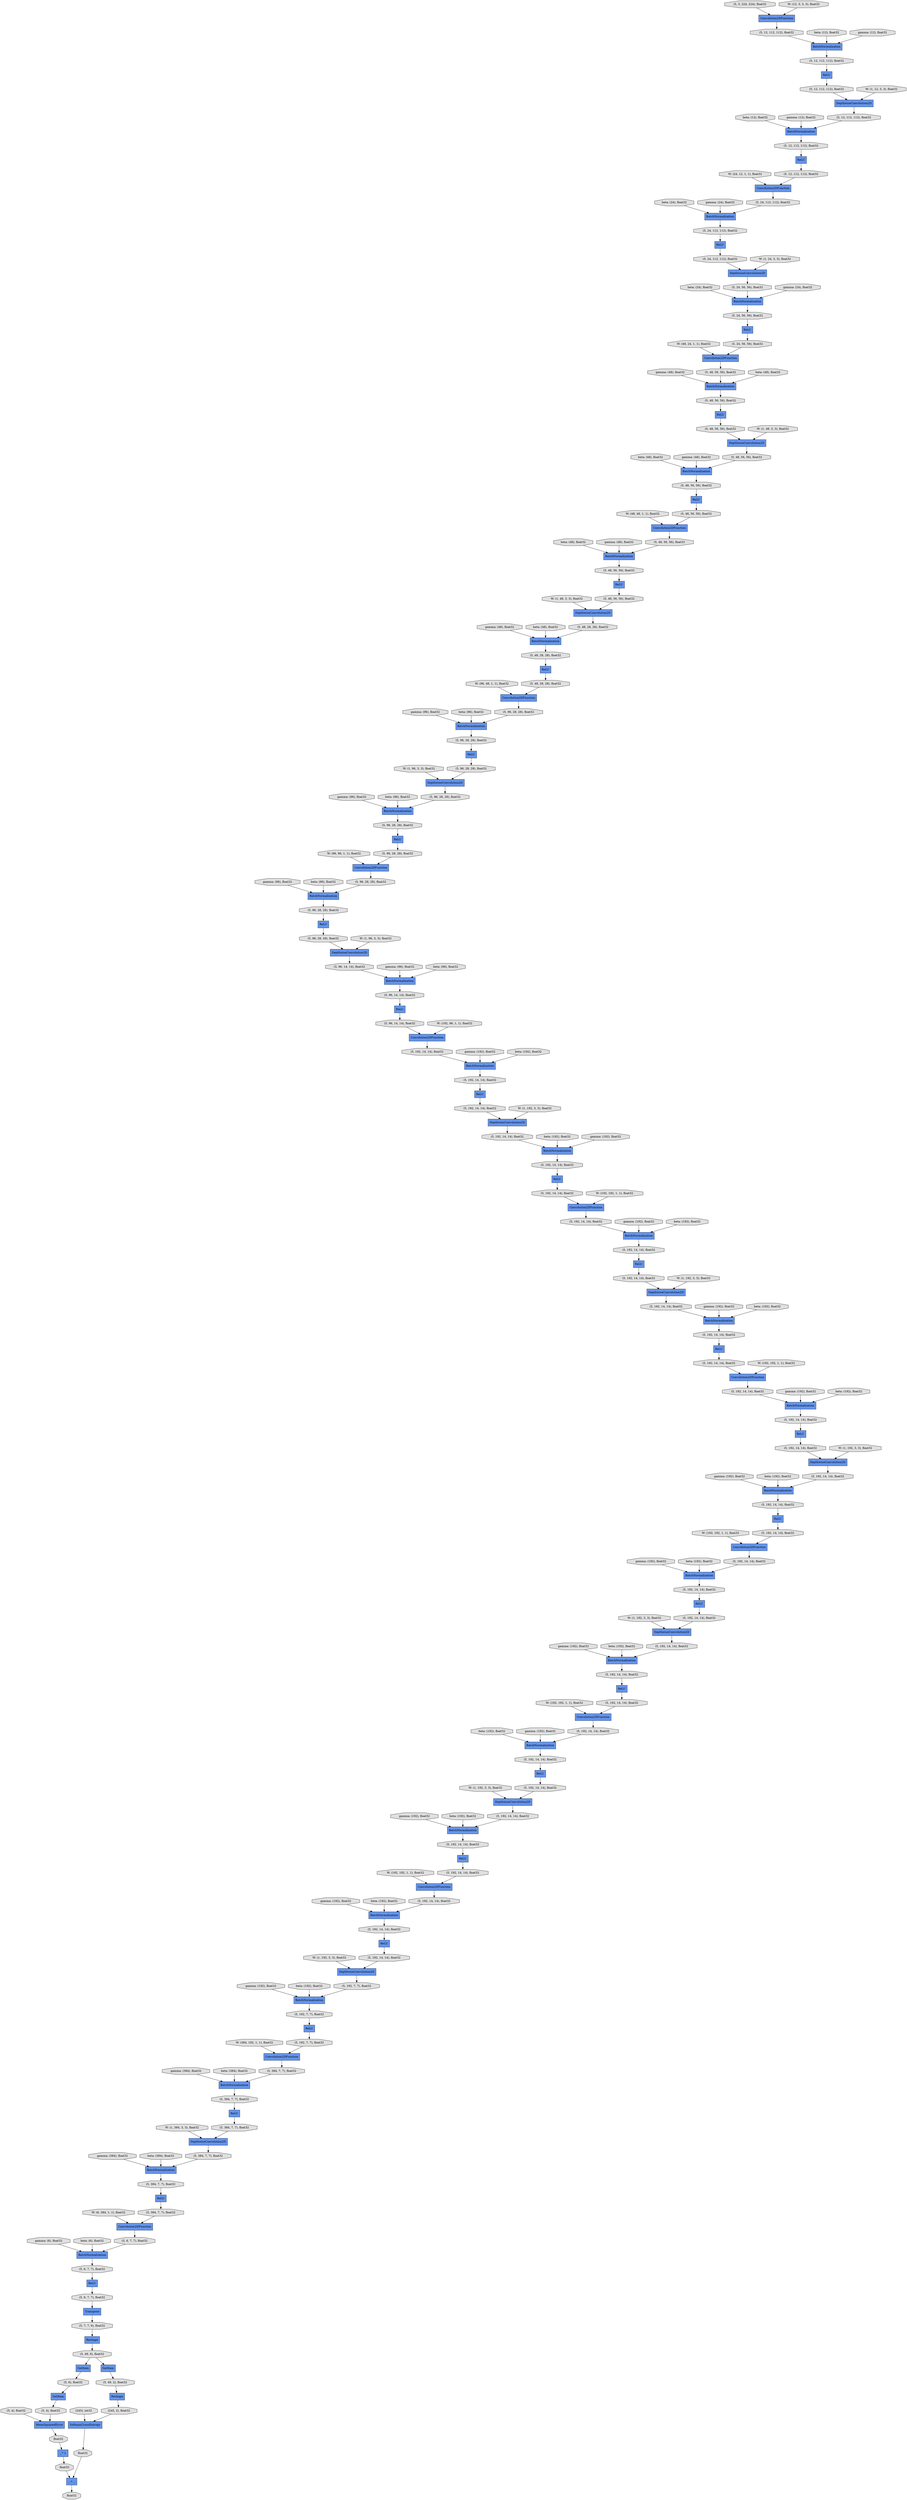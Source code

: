 digraph graphname{rankdir=TB;139784001298504 [shape="octagon",style="filled",label="(5, 49, 6), float32",fillcolor="#E0E0E0"];139784001298560 [shape="record",style="filled",label="GetItem",fillcolor="#6495ED"];139784092123264 [shape="octagon",style="filled",label="beta: (192), float32",fillcolor="#E0E0E0"];139784092483768 [shape="octagon",style="filled",label="beta: (48), float32",fillcolor="#E0E0E0"];139784001298672 [shape="record",style="filled",label="Reshape",fillcolor="#6495ED"];139784091549992 [shape="octagon",style="filled",label="(5, 96, 28, 28), float32",fillcolor="#E0E0E0"];139784092631392 [shape="octagon",style="filled",label="gamma: (192), float32",fillcolor="#E0E0E0"];139784001298896 [shape="octagon",style="filled",label="(5, 49, 2), float32",fillcolor="#E0E0E0"];139784092123600 [shape="octagon",style="filled",label="W: (1, 192, 3, 3), float32",fillcolor="#E0E0E0"];139784092484104 [shape="octagon",style="filled",label="W: (1, 48, 3, 3), float32",fillcolor="#E0E0E0"];139784091550272 [shape="octagon",style="filled",label="(5, 96, 14, 14), float32",fillcolor="#E0E0E0"];139784091550328 [shape="record",style="filled",label="ReLU",fillcolor="#6495ED"];139784001299120 [shape="record",style="filled",label="SoftmaxCrossEntropy",fillcolor="#6495ED"];139784092631784 [shape="octagon",style="filled",label="beta: (192), float32",fillcolor="#E0E0E0"];139784001299232 [shape="octagon",style="filled",label="(245, 2), float32",fillcolor="#E0E0E0"];139784091550496 [shape="octagon",style="filled",label="(5, 96, 14, 14), float32",fillcolor="#E0E0E0"];139784091550552 [shape="record",style="filled",label="Convolution2DFunction",fillcolor="#6495ED"];139784092124048 [shape="octagon",style="filled",label="gamma: (192), float32",fillcolor="#E0E0E0"];139784001299400 [shape="octagon",style="filled",label="(245), int32",fillcolor="#E0E0E0"];139784092484552 [shape="octagon",style="filled",label="gamma: (48), float32",fillcolor="#E0E0E0"];139784092632064 [shape="octagon",style="filled",label="W: (192, 192, 1, 1), float32",fillcolor="#E0E0E0"];139784091550832 [shape="record",style="filled",label="DepthwiseConvolution2D",fillcolor="#6495ED"];139784091393944 [shape="record",style="filled",label="BatchNormalization",fillcolor="#6495ED"];139784091550944 [shape="octagon",style="filled",label="(5, 96, 14, 14), float32",fillcolor="#E0E0E0"];139784092124440 [shape="octagon",style="filled",label="beta: (192), float32",fillcolor="#E0E0E0"];139784092484944 [shape="octagon",style="filled",label="beta: (48), float32",fillcolor="#E0E0E0"];139784092632512 [shape="octagon",style="filled",label="gamma: (192), float32",fillcolor="#E0E0E0"];139784091551168 [shape="octagon",style="filled",label="(5, 192, 14, 14), float32",fillcolor="#E0E0E0"];139784001300016 [shape="octagon",style="filled",label="float32",fillcolor="#E0E0E0"];139784092124720 [shape="octagon",style="filled",label="W: (192, 192, 1, 1), float32",fillcolor="#E0E0E0"];139784091551280 [shape="octagon",style="filled",label="(5, 192, 14, 14), float32",fillcolor="#E0E0E0"];139784091551336 [shape="record",style="filled",label="ReLU",fillcolor="#6495ED"];139784092485224 [shape="octagon",style="filled",label="W: (96, 48, 1, 1), float32",fillcolor="#E0E0E0"];139784091551392 [shape="record",style="filled",label="BatchNormalization",fillcolor="#6495ED"];139784092632904 [shape="octagon",style="filled",label="beta: (192), float32",fillcolor="#E0E0E0"];139784092125168 [shape="octagon",style="filled",label="gamma: (192), float32",fillcolor="#E0E0E0"];139784170522608 [shape="record",style="filled",label="GetItem",fillcolor="#6495ED"];139784092485672 [shape="octagon",style="filled",label="gamma: (96), float32",fillcolor="#E0E0E0"];139784092633240 [shape="octagon",style="filled",label="W: (1, 192, 3, 3), float32",fillcolor="#E0E0E0"];139784091551896 [shape="octagon",style="filled",label="(5, 192, 14, 14), float32",fillcolor="#E0E0E0"];139784091552008 [shape="record",style="filled",label="BatchNormalization",fillcolor="#6495ED"];139784092125560 [shape="octagon",style="filled",label="beta: (192), float32",fillcolor="#E0E0E0"];139784001300912 [shape="record",style="filled",label="GetItem",fillcolor="#6495ED"];139784092486064 [shape="octagon",style="filled",label="beta: (96), float32",fillcolor="#E0E0E0"];139784091552232 [shape="octagon",style="filled",label="(5, 192, 14, 14), float32",fillcolor="#E0E0E0"];139784091552288 [shape="record",style="filled",label="ReLU",fillcolor="#6495ED"];139784092633688 [shape="octagon",style="filled",label="gamma: (192), float32",fillcolor="#E0E0E0"];139784001301192 [shape="octagon",style="filled",label="(5, 6), float32",fillcolor="#E0E0E0"];139784092125896 [shape="octagon",style="filled",label="W: (1, 192, 3, 3), float32",fillcolor="#E0E0E0"];139784091552456 [shape="octagon",style="filled",label="(5, 192, 14, 14), float32",fillcolor="#E0E0E0"];139784091552512 [shape="record",style="filled",label="Convolution2DFunction",fillcolor="#6495ED"];139784092486400 [shape="octagon",style="filled",label="W: (1, 96, 3, 3), float32",fillcolor="#E0E0E0"];139784001301472 [shape="octagon",style="filled",label="(5, 4), float32",fillcolor="#E0E0E0"];139784092634080 [shape="octagon",style="filled",label="beta: (192), float32",fillcolor="#E0E0E0"];139784001301528 [shape="record",style="filled",label="_ * 1",fillcolor="#6495ED"];139784091552792 [shape="record",style="filled",label="DepthwiseConvolution2D",fillcolor="#6495ED"];139784001301584 [shape="octagon",style="filled",label="(5, 4), float32",fillcolor="#E0E0E0"];139784001301640 [shape="record",style="filled",label="MeanSquaredError",fillcolor="#6495ED"];139784092126344 [shape="octagon",style="filled",label="gamma: (192), float32",fillcolor="#E0E0E0"];139784091552904 [shape="octagon",style="filled",label="(5, 192, 14, 14), float32",fillcolor="#E0E0E0"];139784092486848 [shape="octagon",style="filled",label="gamma: (96), float32",fillcolor="#E0E0E0"];139784092634360 [shape="octagon",style="filled",label="W: (192, 192, 1, 1), float32",fillcolor="#E0E0E0"];139784001301864 [shape="octagon",style="filled",label="float32",fillcolor="#E0E0E0"];139784091553128 [shape="octagon",style="filled",label="(5, 192, 14, 14), float32",fillcolor="#E0E0E0"];139784092126736 [shape="octagon",style="filled",label="beta: (192), float32",fillcolor="#E0E0E0"];139784091553296 [shape="octagon",style="filled",label="(5, 192, 14, 14), float32",fillcolor="#E0E0E0"];139784091553352 [shape="record",style="filled",label="ReLU",fillcolor="#6495ED"];139784092487240 [shape="octagon",style="filled",label="beta: (96), float32",fillcolor="#E0E0E0"];139784091553408 [shape="record",style="filled",label="BatchNormalization",fillcolor="#6495ED"];139784001302200 [shape="octagon",style="filled",label="float32",fillcolor="#E0E0E0"];139784092634808 [shape="octagon",style="filled",label="gamma: (192), float32",fillcolor="#E0E0E0"];139784001302256 [shape="record",style="filled",label="_ + _",fillcolor="#6495ED"];139784091553520 [shape="record",style="filled",label="BatchNormalization",fillcolor="#6495ED"];139784092127016 [shape="octagon",style="filled",label="W: (384, 192, 1, 1), float32",fillcolor="#E0E0E0"];139784092487520 [shape="octagon",style="filled",label="W: (96, 96, 1, 1), float32",fillcolor="#E0E0E0"];139784001302480 [shape="octagon",style="filled",label="float32",fillcolor="#E0E0E0"];139784001245256 [shape="octagon",style="filled",label="(5, 192, 14, 14), float32",fillcolor="#E0E0E0"];139784091512904 [shape="record",style="filled",label="BatchNormalization",fillcolor="#6495ED"];139784092733568 [shape="octagon",style="filled",label="W: (48, 24, 1, 1), float32",fillcolor="#E0E0E0"];139784001245368 [shape="record",style="filled",label="BatchNormalization",fillcolor="#6495ED"];139784091562168 [shape="octagon",style="filled",label="(5, 192, 14, 14), float32",fillcolor="#E0E0E0"];139784092610744 [shape="octagon",style="filled",label="beta: (192), float32",fillcolor="#E0E0E0"];139784091492248 [shape="record",style="filled",label="BatchNormalization",fillcolor="#6495ED"];139784001270000 [shape="octagon",style="filled",label="(5, 192, 7, 7), float32",fillcolor="#E0E0E0"];139784092143912 [shape="octagon",style="filled",label="gamma: (384), float32",fillcolor="#E0E0E0"];139784001270056 [shape="record",style="filled",label="ReLU",fillcolor="#6495ED"];139784092733736 [shape="octagon",style="filled",label="gamma: (48), float32",fillcolor="#E0E0E0"];139784092397920 [shape="octagon",style="filled",label="gamma: (96), float32",fillcolor="#E0E0E0"];139784091390304 [shape="record",style="filled",label="BatchNormalization",fillcolor="#6495ED"];139784001245592 [shape="octagon",style="filled",label="(5, 192, 14, 14), float32",fillcolor="#E0E0E0"];139784091390360 [shape="octagon",style="filled",label="(5, 3, 224, 224), float32",fillcolor="#E0E0E0"];139784001270224 [shape="octagon",style="filled",label="(5, 192, 7, 7), float32",fillcolor="#E0E0E0"];139784001245648 [shape="record",style="filled",label="ReLU",fillcolor="#6495ED"];139784091562448 [shape="octagon",style="filled",label="(5, 192, 14, 14), float32",fillcolor="#E0E0E0"];139784001270280 [shape="record",style="filled",label="Convolution2DFunction",fillcolor="#6495ED"];139784091562504 [shape="record",style="filled",label="ReLU",fillcolor="#6495ED"];139784092611024 [shape="octagon",style="filled",label="W: (192, 192, 1, 1), float32",fillcolor="#E0E0E0"];139784091513296 [shape="octagon",style="filled",label="(5, 48, 56, 56), float32",fillcolor="#E0E0E0"];139784092733904 [shape="octagon",style="filled",label="beta: (48), float32",fillcolor="#E0E0E0"];139784091488720 [shape="octagon",style="filled",label="(5, 24, 112, 112), float32",fillcolor="#E0E0E0"];139784091390528 [shape="record",style="filled",label="DepthwiseConvolution2D",fillcolor="#6495ED"];139784001245816 [shape="octagon",style="filled",label="(5, 192, 14, 14), float32",fillcolor="#E0E0E0"];139784091488888 [shape="record",style="filled",label="BatchNormalization",fillcolor="#6495ED"];139784092144304 [shape="octagon",style="filled",label="beta: (384), float32",fillcolor="#E0E0E0"];139784001245872 [shape="record",style="filled",label="Convolution2DFunction",fillcolor="#6495ED"];139784091562672 [shape="octagon",style="filled",label="(5, 192, 14, 14), float32",fillcolor="#E0E0E0"];139784091562728 [shape="record",style="filled",label="Convolution2DFunction",fillcolor="#6495ED"];139784092398312 [shape="octagon",style="filled",label="beta: (96), float32",fillcolor="#E0E0E0"];139784091513576 [shape="octagon",style="filled",label="(5, 48, 28, 28), float32",fillcolor="#E0E0E0"];139784092734184 [shape="octagon",style="filled",label="beta: (24), float32",fillcolor="#E0E0E0"];139784001270560 [shape="record",style="filled",label="DepthwiseConvolution2D",fillcolor="#6495ED"];139784091513632 [shape="record",style="filled",label="ReLU",fillcolor="#6495ED"];139784091390640 [shape="record",style="filled",label="ReLU",fillcolor="#6495ED"];139784091489112 [shape="octagon",style="filled",label="(5, 24, 56, 56), float32",fillcolor="#E0E0E0"];139784091390696 [shape="octagon",style="filled",label="(5, 12, 112, 112), float32",fillcolor="#E0E0E0"];139784091391424 [shape="octagon",style="filled",label="(5, 12, 112, 112), float32",fillcolor="#E0E0E0"];139784001270672 [shape="octagon",style="filled",label="(5, 192, 7, 7), float32",fillcolor="#E0E0E0"];139784092611472 [shape="octagon",style="filled",label="gamma: (192), float32",fillcolor="#E0E0E0"];139784091489168 [shape="record",style="filled",label="ReLU",fillcolor="#6495ED"];139784001246152 [shape="record",style="filled",label="DepthwiseConvolution2D",fillcolor="#6495ED"];139784091513800 [shape="octagon",style="filled",label="(5, 48, 28, 28), float32",fillcolor="#E0E0E0"];139784092652432 [shape="octagon",style="filled",label="W: (24, 12, 1, 1), float32",fillcolor="#E0E0E0"];139784092144640 [shape="octagon",style="filled",label="W: (1, 384, 3, 3), float32",fillcolor="#E0E0E0"];139784091563008 [shape="record",style="filled",label="DepthwiseConvolution2D",fillcolor="#6495ED"];139784091513856 [shape="record",style="filled",label="Convolution2DFunction",fillcolor="#6495ED"];139784001246264 [shape="octagon",style="filled",label="(5, 192, 14, 14), float32",fillcolor="#E0E0E0"];139784092398648 [shape="octagon",style="filled",label="W: (1, 96, 3, 3), float32",fillcolor="#E0E0E0"];139784091489336 [shape="octagon",style="filled",label="(5, 24, 56, 56), float32",fillcolor="#E0E0E0"];139784091390976 [shape="octagon",style="filled",label="(5, 12, 112, 112), float32",fillcolor="#E0E0E0"];139784001270896 [shape="octagon",style="filled",label="(5, 384, 7, 7), float32",fillcolor="#E0E0E0"];139784091563120 [shape="octagon",style="filled",label="(5, 192, 14, 14), float32",fillcolor="#E0E0E0"];139784091489392 [shape="record",style="filled",label="Convolution2DFunction",fillcolor="#6495ED"];139784092734632 [shape="octagon",style="filled",label="gamma: (24), float32",fillcolor="#E0E0E0"];139784001271064 [shape="octagon",style="filled",label="(5, 384, 7, 7), float32",fillcolor="#E0E0E0"];139784001246488 [shape="octagon",style="filled",label="(5, 192, 14, 14), float32",fillcolor="#E0E0E0"];139784092611864 [shape="octagon",style="filled",label="beta: (192), float32",fillcolor="#E0E0E0"];139784091514136 [shape="record",style="filled",label="DepthwiseConvolution2D",fillcolor="#6495ED"];139784001271120 [shape="record",style="filled",label="ReLU",fillcolor="#6495ED"];139784091563344 [shape="octagon",style="filled",label="(5, 192, 14, 14), float32",fillcolor="#E0E0E0"];139784001271176 [shape="record",style="filled",label="BatchNormalization",fillcolor="#6495ED"];139784091514248 [shape="octagon",style="filled",label="(5, 48, 28, 28), float32",fillcolor="#E0E0E0"];139784092734856 [shape="octagon",style="filled",label="gamma: (48), float32",fillcolor="#E0E0E0"];139784091489672 [shape="record",style="filled",label="DepthwiseConvolution2D",fillcolor="#6495ED"];139784092145088 [shape="octagon",style="filled",label="gamma: (384), float32",fillcolor="#E0E0E0"];139784001246656 [shape="octagon",style="filled",label="(5, 192, 14, 14), float32",fillcolor="#E0E0E0"];139784091563456 [shape="octagon",style="filled",label="(5, 192, 14, 14), float32",fillcolor="#E0E0E0"];139784001271288 [shape="record",style="filled",label="BatchNormalization",fillcolor="#6495ED"];139784001246712 [shape="record",style="filled",label="ReLU",fillcolor="#6495ED"];139784091563512 [shape="record",style="filled",label="ReLU",fillcolor="#6495ED"];139784092399096 [shape="octagon",style="filled",label="gamma: (96), float32",fillcolor="#E0E0E0"];139784001246768 [shape="record",style="filled",label="BatchNormalization",fillcolor="#6495ED"];139784091563568 [shape="record",style="filled",label="BatchNormalization",fillcolor="#6495ED"];139784091489784 [shape="octagon",style="filled",label="(5, 24, 56, 56), float32",fillcolor="#E0E0E0"];139784092612200 [shape="octagon",style="filled",label="W: (1, 192, 3, 3), float32",fillcolor="#E0E0E0"];139784091514472 [shape="octagon",style="filled",label="(5, 96, 28, 28), float32",fillcolor="#E0E0E0"];139784001246880 [shape="record",style="filled",label="BatchNormalization",fillcolor="#6495ED"];139784091514584 [shape="octagon",style="filled",label="(5, 96, 28, 28), float32",fillcolor="#E0E0E0"];139784091490008 [shape="octagon",style="filled",label="(5, 48, 56, 56), float32",fillcolor="#E0E0E0"];139784092718808 [shape="octagon",style="filled",label="beta: (12), float32",fillcolor="#E0E0E0"];139784001271568 [shape="record",style="filled",label="Transpose",fillcolor="#6495ED"];139784091514640 [shape="record",style="filled",label="ReLU",fillcolor="#6495ED"];139784092718864 [shape="octagon",style="filled",label="beta: (12), float32",fillcolor="#E0E0E0"];139784092145480 [shape="octagon",style="filled",label="beta: (384), float32",fillcolor="#E0E0E0"];139784091514696 [shape="record",style="filled",label="BatchNormalization",fillcolor="#6495ED"];139784091490120 [shape="octagon",style="filled",label="(5, 48, 56, 56), float32",fillcolor="#E0E0E0"];139784001271680 [shape="octagon",style="filled",label="(5, 384, 7, 7), float32",fillcolor="#E0E0E0"];139784092399488 [shape="octagon",style="filled",label="beta: (96), float32",fillcolor="#E0E0E0"];139784091490176 [shape="record",style="filled",label="ReLU",fillcolor="#6495ED"];139782591608760 [shape="octagon",style="filled",label="gamma: (48), float32",fillcolor="#E0E0E0"];139784091490232 [shape="record",style="filled",label="BatchNormalization",fillcolor="#6495ED"];139784092735472 [shape="octagon",style="filled",label="W: (1, 24, 3, 3), float32",fillcolor="#E0E0E0"];139784001247272 [shape="octagon",style="filled",label="(5, 192, 14, 14), float32",fillcolor="#E0E0E0"];139784091564072 [shape="octagon",style="filled",label="(5, 192, 14, 14), float32",fillcolor="#E0E0E0"];139784092612648 [shape="octagon",style="filled",label="gamma: (192), float32",fillcolor="#E0E0E0"];139784092145760 [shape="octagon",style="filled",label="W: (6, 384, 1, 1), float32",fillcolor="#E0E0E0"];139782591608928 [shape="octagon",style="filled",label="W: (48, 48, 1, 1), float32",fillcolor="#E0E0E0"];139784001271960 [shape="octagon",style="filled",label="(5, 384, 7, 7), float32",fillcolor="#E0E0E0"];139784091564184 [shape="record",style="filled",label="BatchNormalization",fillcolor="#6495ED"];139784092399768 [shape="octagon",style="filled",label="W: (192, 96, 1, 1), float32",fillcolor="#E0E0E0"];139784001272016 [shape="record",style="filled",label="ReLU",fillcolor="#6495ED"];139784092719312 [shape="octagon",style="filled",label="W: (1, 12, 3, 3), float32",fillcolor="#E0E0E0"];139784001247552 [shape="octagon",style="filled",label="(5, 192, 14, 14), float32",fillcolor="#E0E0E0"];139784091515200 [shape="octagon",style="filled",label="(5, 96, 28, 28), float32",fillcolor="#E0E0E0"];139784001272184 [shape="octagon",style="filled",label="(5, 384, 7, 7), float32",fillcolor="#E0E0E0"];139784001247608 [shape="record",style="filled",label="ReLU",fillcolor="#6495ED"];139784091564408 [shape="octagon",style="filled",label="(5, 192, 14, 14), float32",fillcolor="#E0E0E0"];139784001272240 [shape="record",style="filled",label="Convolution2DFunction",fillcolor="#6495ED"];139784091564464 [shape="record",style="filled",label="ReLU",fillcolor="#6495ED"];139784092613040 [shape="octagon",style="filled",label="beta: (192), float32",fillcolor="#E0E0E0"];139784091515312 [shape="record",style="filled",label="BatchNormalization",fillcolor="#6495ED"];139784091490736 [shape="octagon",style="filled",label="(5, 48, 56, 56), float32",fillcolor="#E0E0E0"];139784092146208 [shape="octagon",style="filled",label="gamma: (6), float32",fillcolor="#E0E0E0"];139784001247776 [shape="octagon",style="filled",label="(5, 192, 14, 14), float32",fillcolor="#E0E0E0"];139784091392544 [shape="record",style="filled",label="BatchNormalization",fillcolor="#6495ED"];139784001247832 [shape="record",style="filled",label="Convolution2DFunction",fillcolor="#6495ED"];139784091564632 [shape="octagon",style="filled",label="(5, 192, 14, 14), float32",fillcolor="#E0E0E0"];139784092400216 [shape="octagon",style="filled",label="gamma: (192), float32",fillcolor="#E0E0E0"];139784091490904 [shape="record",style="filled",label="BatchNormalization",fillcolor="#6495ED"];139784091564688 [shape="record",style="filled",label="Convolution2DFunction",fillcolor="#6495ED"];139784091515536 [shape="octagon",style="filled",label="(5, 96, 28, 28), float32",fillcolor="#E0E0E0"];139784092719648 [shape="octagon",style="filled",label="gamma: (12), float32",fillcolor="#E0E0E0"];139784092613320 [shape="octagon",style="filled",label="W: (192, 192, 1, 1), float32",fillcolor="#E0E0E0"];139784091515592 [shape="record",style="filled",label="ReLU",fillcolor="#6495ED"];139784091834968 [shape="record",style="filled",label="Convolution2DFunction",fillcolor="#6495ED"];139783444912896 [shape="octagon",style="filled",label="W: (12, 3, 3, 3), float32",fillcolor="#E0E0E0"];139784001272632 [shape="octagon",style="filled",label="(5, 384, 7, 7), float32",fillcolor="#E0E0E0"];139784091491128 [shape="octagon",style="filled",label="(5, 48, 56, 56), float32",fillcolor="#E0E0E0"];139784091392824 [shape="octagon",style="filled",label="(5, 12, 112, 112), float32",fillcolor="#E0E0E0"];139784001248112 [shape="record",style="filled",label="DepthwiseConvolution2D",fillcolor="#6495ED"];139784091515760 [shape="octagon",style="filled",label="(5, 96, 28, 28), float32",fillcolor="#E0E0E0"];139784091491184 [shape="record",style="filled",label="ReLU",fillcolor="#6495ED"];139784092146600 [shape="octagon",style="filled",label="beta: (6), float32",fillcolor="#E0E0E0"];139784091564968 [shape="record",style="filled",label="DepthwiseConvolution2D",fillcolor="#6495ED"];139784091515816 [shape="record",style="filled",label="Convolution2DFunction",fillcolor="#6495ED"];139784091392880 [shape="record",style="filled",label="ReLU",fillcolor="#6495ED"];139784001248224 [shape="octagon",style="filled",label="(5, 192, 14, 14), float32",fillcolor="#E0E0E0"];139784092400608 [shape="octagon",style="filled",label="beta: (192), float32",fillcolor="#E0E0E0"];139784001272856 [shape="octagon",style="filled",label="(5, 6, 7, 7), float32",fillcolor="#E0E0E0"];139784091565080 [shape="octagon",style="filled",label="(5, 192, 14, 14), float32",fillcolor="#E0E0E0"];139784091491352 [shape="octagon",style="filled",label="(5, 48, 56, 56), float32",fillcolor="#E0E0E0"];139784092736536 [shape="octagon",style="filled",label="beta: (24), float32",fillcolor="#E0E0E0"];139784091491408 [shape="record",style="filled",label="Convolution2DFunction",fillcolor="#6495ED"];139784092736592 [shape="octagon",style="filled",label="W: (1, 48, 3, 3), float32",fillcolor="#E0E0E0"];139784091393104 [shape="record",style="filled",label="Convolution2DFunction",fillcolor="#6495ED"];139784001272968 [shape="octagon",style="filled",label="(5, 6, 7, 7), float32",fillcolor="#E0E0E0"];139784092613768 [shape="octagon",style="filled",label="gamma: (192), float32",fillcolor="#E0E0E0"];139784091393048 [shape="octagon",style="filled",label="(5, 12, 112, 112), float32",fillcolor="#E0E0E0"];139784092720208 [shape="octagon",style="filled",label="gamma: (12), float32",fillcolor="#E0E0E0"];139784001273024 [shape="record",style="filled",label="ReLU",fillcolor="#6495ED"];139784001248448 [shape="octagon",style="filled",label="(5, 192, 14, 14), float32",fillcolor="#E0E0E0"];139784091516096 [shape="record",style="filled",label="DepthwiseConvolution2D",fillcolor="#6495ED"];139784001273080 [shape="record",style="filled",label="BatchNormalization",fillcolor="#6495ED"];139784091565304 [shape="octagon",style="filled",label="(5, 192, 14, 14), float32",fillcolor="#E0E0E0"];139784001248560 [shape="octagon",style="filled",label="(5, 192, 14, 14), float32",fillcolor="#E0E0E0"];139784092400944 [shape="octagon",style="filled",label="W: (1, 192, 3, 3), float32",fillcolor="#E0E0E0"];139784091516208 [shape="octagon",style="filled",label="(5, 96, 28, 28), float32",fillcolor="#E0E0E0"];139784001273192 [shape="octagon",style="filled",label="(5, 7, 7, 6), float32",fillcolor="#E0E0E0"];139784001248616 [shape="record",style="filled",label="ReLU",fillcolor="#6495ED"];139784091491688 [shape="record",style="filled",label="DepthwiseConvolution2D",fillcolor="#6495ED"];139784091393384 [shape="record",style="filled",label="DepthwiseConvolution2D",fillcolor="#6495ED"];139784001248672 [shape="record",style="filled",label="BatchNormalization",fillcolor="#6495ED"];139784091565472 [shape="octagon",style="filled",label="(5, 192, 14, 14), float32",fillcolor="#E0E0E0"];139784091565528 [shape="record",style="filled",label="ReLU",fillcolor="#6495ED"];139784091491800 [shape="octagon",style="filled",label="(5, 48, 56, 56), float32",fillcolor="#E0E0E0"];139784091393496 [shape="octagon",style="filled",label="(5, 12, 112, 112), float32",fillcolor="#E0E0E0"];139784001248784 [shape="record",style="filled",label="BatchNormalization",fillcolor="#6495ED"];139784091565584 [shape="record",style="filled",label="BatchNormalization",fillcolor="#6495ED"];139784092614160 [shape="octagon",style="filled",label="beta: (192), float32",fillcolor="#E0E0E0"];139784091516432 [shape="octagon",style="filled",label="(5, 96, 28, 28), float32",fillcolor="#E0E0E0"];139784092737040 [shape="octagon",style="filled",label="beta: (48), float32",fillcolor="#E0E0E0"];139784092737096 [shape="octagon",style="filled",label="gamma: (24), float32",fillcolor="#E0E0E0"];139784001273472 [shape="record",style="filled",label="Reshape",fillcolor="#6495ED"];139784091516544 [shape="octagon",style="filled",label="(5, 96, 28, 28), float32",fillcolor="#E0E0E0"];139784091516600 [shape="record",style="filled",label="ReLU",fillcolor="#6495ED"];139784091492024 [shape="octagon",style="filled",label="(5, 48, 56, 56), float32",fillcolor="#E0E0E0"];139784091393720 [shape="octagon",style="filled",label="(5, 24, 112, 112), float32",fillcolor="#E0E0E0"];139784001273584 [shape="octagon",style="filled",label="(5, 6, 7, 7), float32",fillcolor="#E0E0E0"];139784092401392 [shape="octagon",style="filled",label="gamma: (192), float32",fillcolor="#E0E0E0"];139784091516656 [shape="record",style="filled",label="BatchNormalization",fillcolor="#6495ED"];139784091492136 [shape="octagon",style="filled",label="(5, 48, 56, 56), float32",fillcolor="#E0E0E0"];139784091393832 [shape="octagon",style="filled",label="(5, 24, 112, 112), float32",fillcolor="#E0E0E0"];139784092614496 [shape="octagon",style="filled",label="W: (1, 192, 3, 3), float32",fillcolor="#E0E0E0"];139784091516768 [shape="record",style="filled",label="BatchNormalization",fillcolor="#6495ED"];139784091492192 [shape="record",style="filled",label="ReLU",fillcolor="#6495ED"];139784001249176 [shape="octagon",style="filled",label="(5, 192, 14, 14), float32",fillcolor="#E0E0E0"];139784091393888 [shape="record",style="filled",label="ReLU",fillcolor="#6495ED"];139784092610744 -> 139784091552008;139784092127016 -> 139784001270280;139784091514136 -> 139784091515536;139784091490736 -> 139784091489672;139784092734632 -> 139784091488888;139784091490176 -> 139784091490736;139784001272632 -> 139784001272240;139784001273080 -> 139784001272856;139784092634080 -> 139784001245368;139784001273192 -> 139784001273472;139784001298672 -> 139784001299232;139784092733568 -> 139784091489392;139784092612648 -> 139784091553520;139784091515760 -> 139784091515592;139784091551168 -> 139784091551336;139782591608928 -> 139784091491408;139784091552456 -> 139784091552288;139784091515312 -> 139784091515760;139784091489336 -> 139784091489168;139784091391424 -> 139784091390528;139783444912896 -> 139784091834968;139784092124440 -> 139784001246880;139784092400944 -> 139784091550832;139784091491184 -> 139784091491800;139784092734184 -> 139784091488888;139784091392880 -> 139784091393496;139784092125168 -> 139784001248672;139784001270000 -> 139784001248784;139784170522608 -> 139784001301192;139784091564072 -> 139784091563008;139784001271064 -> 139784001271176;139784091553296 -> 139784091553408;139784091550832 -> 139784091552232;139784091550496 -> 139784091550328;139784091516544 -> 139784091516656;139784091490120 -> 139784091490232;139784001247608 -> 139784001248224;139784092123264 -> 139784001246768;139784001247272 -> 139784001246152;139784092613320 -> 139784091562728;139784091490008 -> 139784091490176;139784092399768 -> 139784091550552;139784091392824 -> 139784091392544;139784091565304 -> 139784091565528;139784001271288 -> 139784001272184;139784091552232 -> 139784091552008;139784092146208 -> 139784001273080;139784091552792 -> 139784091562448;139784091565528 -> 139784001245256;139784091516432 -> 139784091516600;139784092718808 -> 139784091390304;139784091489672 -> 139784091491128;139784091489168 -> 139784091489784;139784001301640 -> 139784001301864;139784091516208 -> 139784091515816;139782591608760 -> 139784091492248;139784001245872 -> 139784001246656;139784091390640 -> 139784091391424;139784091562504 -> 139784091563120;139784001247832 -> 139784001248560;139784091552512 -> 139784091553296;139784092487240 -> 139784091515312;139784091513296 -> 139784091491688;139784091562168 -> 139784091552792;139784091488720 -> 139784091393384;139784091514696 -> 139784091514472;139784001272016 -> 139784001272632;139784001248784 -> 139784001270224;139784091562448 -> 139784091553520;139784091551392 -> 139784091551168;139784092146600 -> 139784001273080;139784091489392 -> 139784091490120;139784001248616 -> 139784001249176;139784091492248 -> 139784091492024;139784091393944 -> 139784091393720;139784092736536 -> 139784091393944;139784091553408 -> 139784091553128;139784091491688 -> 139784091513576;139784001270280 -> 139784001271064;139784092399096 -> 139784091516768;139784092484944 -> 139784091512904;139784092737096 -> 139784091393944;139784091550272 -> 139784091516768;139784001271960 -> 139784001271288;139784092632064 -> 139784091564688;139784091564632 -> 139784091564464;139784091514248 -> 139784091513856;139784092633240 -> 139784091564968;139784091492136 -> 139784091492248;139784091393832 -> 139784091393944;139784091492024 -> 139784091492192;139784091550552 -> 139784091551280;139784091393720 -> 139784091393888;139784001247552 -> 139784001246880;139784091834968 -> 139784091390696;139784001272240 -> 139784001272968;139784092631784 -> 139784091564184;139784001245816 -> 139784001245648;139784091514584 -> 139784091514696;139784091553352 -> 139784091562168;139784092611024 -> 139784091552512;139784092614160 -> 139784091563568;139784092486064 -> 139784091514696;139784001270056 -> 139784001270672;139784092733736 -> 139784091490232;139784092736592 -> 139784091489672;139784001246488 -> 139784001246712;139784091514472 -> 139784091514640;139784092733904 -> 139784091490904;139784092123600 -> 139784001246152;139784092611864 -> 139784091553408;139784091551336 -> 139784091551896;139784092400216 -> 139784091551392;139784001271176 -> 139784001270896;139784091549992 -> 139784091516096;139784091489784 -> 139784091489392;139784092485672 -> 139784091514696;139784091392544 -> 139784091393048;139784091491128 -> 139784091490904;139784001248224 -> 139784001247832;139784092145760 -> 139784001272240;139784001302200 -> 139784001302256;139784001272184 -> 139784001272016;139784091489112 -> 139784091488888;139784092614496 -> 139784091563008;139784001245368 -> 139784001245816;139784001273024 -> 139784001273584;139784091564464 -> 139784091565080;139784001298504 -> 139784001298560;139784092143912 -> 139784001271176;139784092631392 -> 139784091564184;139784091550944 -> 139784091550552;139784092611472 -> 139784091553408;139784091552904 -> 139784091552512;139784001301584 -> 139784001301640;139784001271120 -> 139784001271680;139784001249176 -> 139784001248112;139784091562728 -> 139784091563456;139784091550328 -> 139784091550944;139784091512904 -> 139784091513800;139784092484104 -> 139784091491688;139784091393384 -> 139784091489112;139784092613040 -> 139784091553520;139784091513576 -> 139784091512904;139784092719312 -> 139784091390528;139784001246264 -> 139784001245872;139784001246656 -> 139784001246768;139784091565584 -> 139784091565304;139784091563456 -> 139784091563568;139784091515816 -> 139784091516544;139784091563344 -> 139784091563512;139784001298560 -> 139784001298896;139784001246712 -> 139784001247272;139784091563512 -> 139784091564072;139784001246768 -> 139784001246488;139784001248672 -> 139784001248448;139784001246880 -> 139784001247776;139784091552008 -> 139784091552456;139784092145088 -> 139784001271288;139784092487520 -> 139784091515816;139784091515592 -> 139784091516208;139784091516656 -> 139784091516432;139784092634360 -> 139784001245872;139784001245256 -> 139784091564968;139784091516096 -> 139784091550272;139784091390976 -> 139784091390640;139784092125560 -> 139784001248672;139784092483768 -> 139784091492248;139784091515200 -> 139784091514136;139784001273472 -> 139784001298504;139784092124720 -> 139784001247832;139784092124048 -> 139784001246880;139784091564688 -> 139784091565472;139784001272856 -> 139784001273024;139784091390528 -> 139784091392824;139784091552288 -> 139784091552904;139784092145480 -> 139784001271288;139784091551280 -> 139784091551392;139784092652432 -> 139784091393104;139784092144640 -> 139784001270560;139784092485224 -> 139784091513856;139784091564408 -> 139784091564184;139784091390360 -> 139784091834968;139784091553128 -> 139784091553352;139784001270672 -> 139784001270280;139784001271568 -> 139784001273192;139784092632512 -> 139784091565584;139784092719648 -> 139784091392544;139784092720208 -> 139784091390304;139784091490904 -> 139784091491352;139784092125896 -> 139784001248112;139784001301528 -> 139784001302200;139784092126736 -> 139784001248784;139784091491800 -> 139784091491408;139784091551896 -> 139784091550832;139784092486400 -> 139784091514136;139784091393496 -> 139784091393104;139784092613768 -> 139784091563568;139784001270896 -> 139784001271120;139784091515536 -> 139784091515312;139784001248560 -> 139784001248672;139784092612200 -> 139784091552792;139784091491408 -> 139784091492136;139784091393104 -> 139784091393832;139784091490232 -> 139784091490008;139784001302256 -> 139784001302480;139784091564184 -> 139784091564632;139784091516600 -> 139784091549992;139784091390304 -> 139784091390976;139784091563008 -> 139784091564408;139784001273584 -> 139784001271568;139784092484552 -> 139784091512904;139784001270224 -> 139784001270056;139784001271680 -> 139784001270560;139784001299400 -> 139784001299120;139784001301192 -> 139784001300912;139784091513632 -> 139784091514248;139784092737040 -> 139784091490232;139784092397920 -> 139784091516656;139784001299120 -> 139784001300016;139784091563568 -> 139784091563344;139784092718864 -> 139784091392544;139784091553520 -> 139784091562672;139784091516768 -> 139784091550496;139784091492192 -> 139784091513296;139784091393888 -> 139784091488720;139784001298504 -> 139784170522608;139784001299232 -> 139784001299120;139784001272968 -> 139784001273080;139784091564968 -> 139784001245592;139784091390696 -> 139784091390304;139784001300016 -> 139784001302256;139784091513800 -> 139784091513632;139784001245592 -> 139784001245368;139784091565472 -> 139784091565584;139784092486848 -> 139784091515312;139784092126344 -> 139784001248784;139784092632904 -> 139784091565584;139784091513856 -> 139784091514584;139784092734856 -> 139784091490904;139784001247776 -> 139784001247608;139784091562672 -> 139784091562504;139784092735472 -> 139784091393384;139784092400608 -> 139784091551392;139784092398312 -> 139784091516656;139784001248112 -> 139784001270000;139784001300912 -> 139784001301472;139784001270560 -> 139784001271960;139784092399488 -> 139784091516768;139784001298896 -> 139784001298672;139784092401392 -> 139784091552008;139784001248448 -> 139784001248616;139784091488888 -> 139784091489336;139784091563120 -> 139784091562728;139784092398648 -> 139784091516096;139784092633688 -> 139784001245368;139784091491352 -> 139784091491184;139784091393048 -> 139784091392880;139784001301472 -> 139784001301640;139784092634808 -> 139784001246768;139784091514640 -> 139784091515200;139784001246152 -> 139784001247552;139784091565080 -> 139784091564688;139784001245648 -> 139784001246264;139784092144304 -> 139784001271176;139784001301864 -> 139784001301528;}